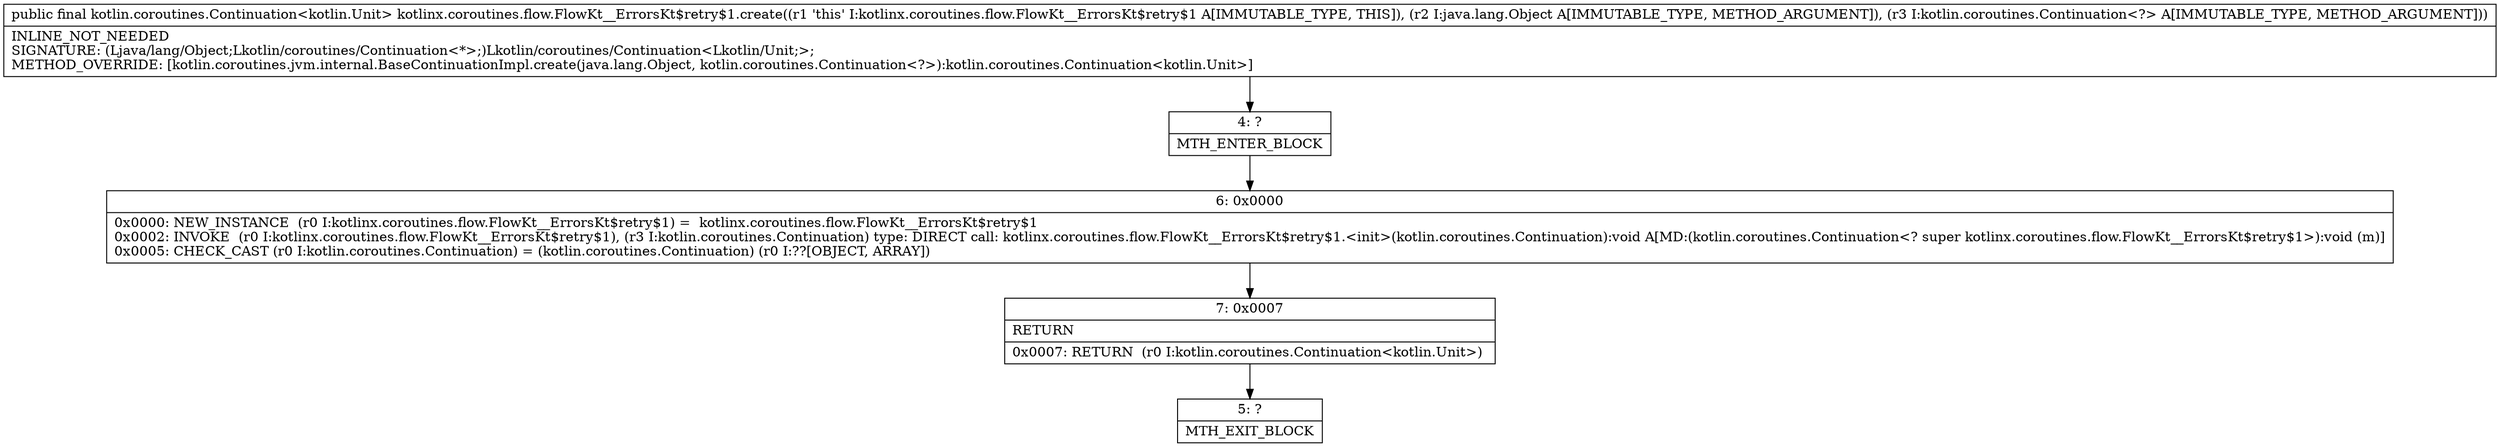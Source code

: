 digraph "CFG forkotlinx.coroutines.flow.FlowKt__ErrorsKt$retry$1.create(Ljava\/lang\/Object;Lkotlin\/coroutines\/Continuation;)Lkotlin\/coroutines\/Continuation;" {
Node_4 [shape=record,label="{4\:\ ?|MTH_ENTER_BLOCK\l}"];
Node_6 [shape=record,label="{6\:\ 0x0000|0x0000: NEW_INSTANCE  (r0 I:kotlinx.coroutines.flow.FlowKt__ErrorsKt$retry$1) =  kotlinx.coroutines.flow.FlowKt__ErrorsKt$retry$1 \l0x0002: INVOKE  (r0 I:kotlinx.coroutines.flow.FlowKt__ErrorsKt$retry$1), (r3 I:kotlin.coroutines.Continuation) type: DIRECT call: kotlinx.coroutines.flow.FlowKt__ErrorsKt$retry$1.\<init\>(kotlin.coroutines.Continuation):void A[MD:(kotlin.coroutines.Continuation\<? super kotlinx.coroutines.flow.FlowKt__ErrorsKt$retry$1\>):void (m)]\l0x0005: CHECK_CAST (r0 I:kotlin.coroutines.Continuation) = (kotlin.coroutines.Continuation) (r0 I:??[OBJECT, ARRAY]) \l}"];
Node_7 [shape=record,label="{7\:\ 0x0007|RETURN\l|0x0007: RETURN  (r0 I:kotlin.coroutines.Continuation\<kotlin.Unit\>) \l}"];
Node_5 [shape=record,label="{5\:\ ?|MTH_EXIT_BLOCK\l}"];
MethodNode[shape=record,label="{public final kotlin.coroutines.Continuation\<kotlin.Unit\> kotlinx.coroutines.flow.FlowKt__ErrorsKt$retry$1.create((r1 'this' I:kotlinx.coroutines.flow.FlowKt__ErrorsKt$retry$1 A[IMMUTABLE_TYPE, THIS]), (r2 I:java.lang.Object A[IMMUTABLE_TYPE, METHOD_ARGUMENT]), (r3 I:kotlin.coroutines.Continuation\<?\> A[IMMUTABLE_TYPE, METHOD_ARGUMENT]))  | INLINE_NOT_NEEDED\lSIGNATURE: (Ljava\/lang\/Object;Lkotlin\/coroutines\/Continuation\<*\>;)Lkotlin\/coroutines\/Continuation\<Lkotlin\/Unit;\>;\lMETHOD_OVERRIDE: [kotlin.coroutines.jvm.internal.BaseContinuationImpl.create(java.lang.Object, kotlin.coroutines.Continuation\<?\>):kotlin.coroutines.Continuation\<kotlin.Unit\>]\l}"];
MethodNode -> Node_4;Node_4 -> Node_6;
Node_6 -> Node_7;
Node_7 -> Node_5;
}

